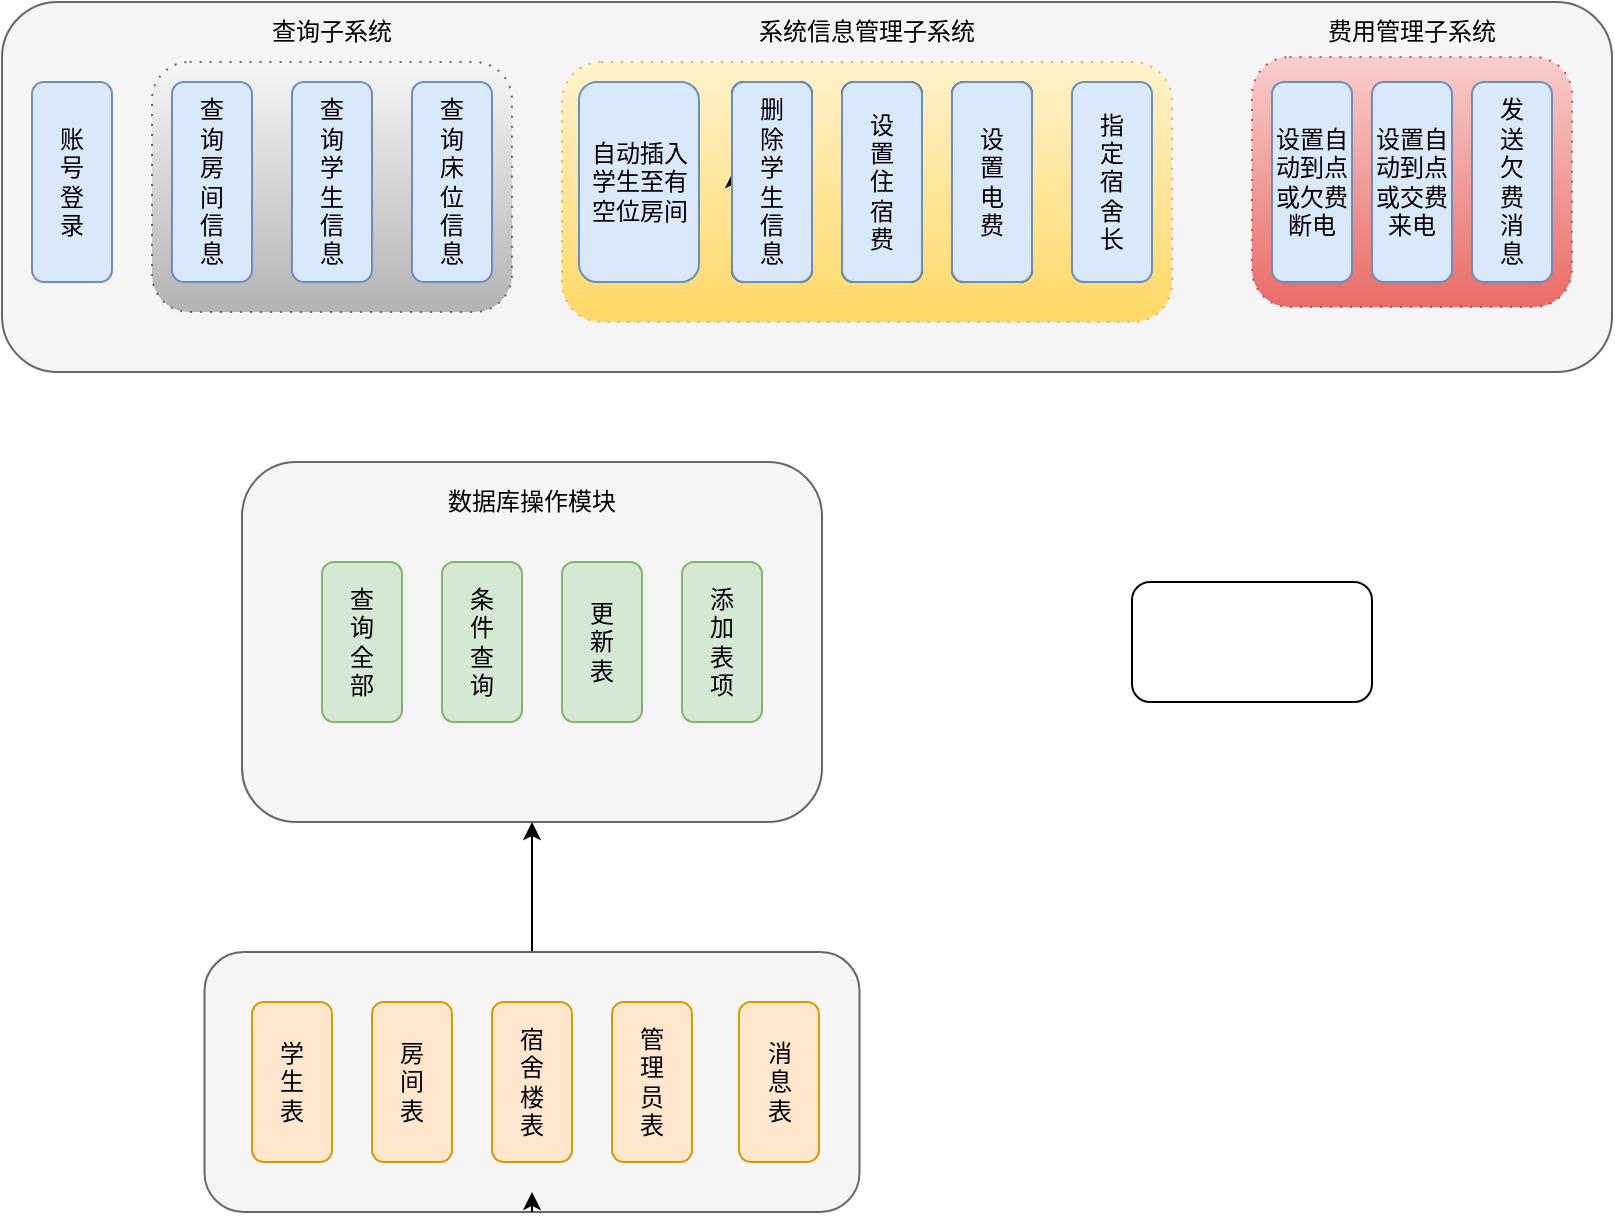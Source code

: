 <mxfile version="13.6.5" type="github">
  <diagram id="yEMy7lb2OtCyVYhWc74e" name="Page-1">
    <mxGraphModel dx="1102" dy="582" grid="1" gridSize="10" guides="1" tooltips="1" connect="1" arrows="1" fold="1" page="1" pageScale="1" pageWidth="1169" pageHeight="827" math="0" shadow="0">
      <root>
        <mxCell id="0" />
        <mxCell id="1" parent="0" />
        <mxCell id="TGmY8kts-XNQtiWyerlt-1" value="" style="rounded=1;whiteSpace=wrap;html=1;fillColor=#f5f5f5;strokeColor=#666666;fontColor=#333333;" parent="1" vertex="1">
          <mxGeometry x="25" y="140" width="805" height="185" as="geometry" />
        </mxCell>
        <mxCell id="fY6p8MWptXcg_yQPOpdN-1" value="" style="rounded=1;whiteSpace=wrap;html=1;fillColor=#f5f5f5;strokeColor=#666666;fontColor=#333333;" vertex="1" parent="1">
          <mxGeometry x="145" y="370" width="290" height="180" as="geometry" />
        </mxCell>
        <mxCell id="fY6p8MWptXcg_yQPOpdN-2" value="查&lt;br&gt;询&lt;br&gt;全&lt;br&gt;部" style="rounded=1;whiteSpace=wrap;html=1;rotation=0;fillColor=#d5e8d4;strokeColor=#82b366;" vertex="1" parent="1">
          <mxGeometry x="185" y="420" width="40" height="80" as="geometry" />
        </mxCell>
        <mxCell id="fY6p8MWptXcg_yQPOpdN-3" value="条&lt;br&gt;件&lt;br&gt;查&lt;br&gt;询" style="rounded=1;whiteSpace=wrap;html=1;fillColor=#d5e8d4;strokeColor=#82b366;" vertex="1" parent="1">
          <mxGeometry x="245" y="420" width="40" height="80" as="geometry" />
        </mxCell>
        <mxCell id="fY6p8MWptXcg_yQPOpdN-4" value="更&lt;br&gt;新&lt;br&gt;表" style="rounded=1;whiteSpace=wrap;html=1;fillColor=#d5e8d4;strokeColor=#82b366;" vertex="1" parent="1">
          <mxGeometry x="305" y="420" width="40" height="80" as="geometry" />
        </mxCell>
        <mxCell id="fY6p8MWptXcg_yQPOpdN-5" value="添&lt;br&gt;加&lt;br&gt;表&lt;br&gt;项" style="rounded=1;whiteSpace=wrap;html=1;fillColor=#d5e8d4;strokeColor=#82b366;" vertex="1" parent="1">
          <mxGeometry x="365" y="420" width="40" height="80" as="geometry" />
        </mxCell>
        <mxCell id="fY6p8MWptXcg_yQPOpdN-6" value="数据库操作模块" style="text;html=1;strokeColor=none;fillColor=none;align=center;verticalAlign=middle;whiteSpace=wrap;rounded=0;" vertex="1" parent="1">
          <mxGeometry x="235" y="380" width="110" height="20" as="geometry" />
        </mxCell>
        <mxCell id="fY6p8MWptXcg_yQPOpdN-9" style="edgeStyle=orthogonalEdgeStyle;rounded=0;orthogonalLoop=1;jettySize=auto;html=1;exitX=0.5;exitY=0;exitDx=0;exitDy=0;entryX=0.5;entryY=1;entryDx=0;entryDy=0;" edge="1" parent="1" source="fY6p8MWptXcg_yQPOpdN-7" target="fY6p8MWptXcg_yQPOpdN-1">
          <mxGeometry relative="1" as="geometry" />
        </mxCell>
        <mxCell id="fY6p8MWptXcg_yQPOpdN-7" value="" style="rounded=1;whiteSpace=wrap;html=1;fillColor=#f5f5f5;strokeColor=#666666;fontColor=#333333;" vertex="1" parent="1">
          <mxGeometry x="126.25" y="615" width="327.5" height="130" as="geometry" />
        </mxCell>
        <mxCell id="fY6p8MWptXcg_yQPOpdN-8" value="学&lt;br&gt;生&lt;br&gt;表" style="rounded=1;whiteSpace=wrap;html=1;fillColor=#ffe6cc;strokeColor=#d79b00;" vertex="1" parent="1">
          <mxGeometry x="150" y="640" width="40" height="80" as="geometry" />
        </mxCell>
        <mxCell id="fY6p8MWptXcg_yQPOpdN-10" value="房&lt;br&gt;间&lt;br&gt;表" style="rounded=1;whiteSpace=wrap;html=1;fillColor=#ffe6cc;strokeColor=#d79b00;" vertex="1" parent="1">
          <mxGeometry x="210" y="640" width="40" height="80" as="geometry" />
        </mxCell>
        <mxCell id="fY6p8MWptXcg_yQPOpdN-11" value="宿&lt;br&gt;舍&lt;br&gt;楼&lt;br&gt;表" style="rounded=1;whiteSpace=wrap;html=1;fillColor=#ffe6cc;strokeColor=#d79b00;" vertex="1" parent="1">
          <mxGeometry x="270" y="640" width="40" height="80" as="geometry" />
        </mxCell>
        <mxCell id="fY6p8MWptXcg_yQPOpdN-12" value="管&lt;br&gt;理&lt;br&gt;员&lt;br&gt;表" style="rounded=1;whiteSpace=wrap;html=1;fillColor=#ffe6cc;strokeColor=#d79b00;" vertex="1" parent="1">
          <mxGeometry x="330" y="640" width="40" height="80" as="geometry" />
        </mxCell>
        <mxCell id="fY6p8MWptXcg_yQPOpdN-13" style="edgeStyle=orthogonalEdgeStyle;rounded=0;orthogonalLoop=1;jettySize=auto;html=1;exitX=0.5;exitY=1;exitDx=0;exitDy=0;entryX=0.5;entryY=0.923;entryDx=0;entryDy=0;entryPerimeter=0;" edge="1" parent="1" source="fY6p8MWptXcg_yQPOpdN-7" target="fY6p8MWptXcg_yQPOpdN-7">
          <mxGeometry relative="1" as="geometry" />
        </mxCell>
        <mxCell id="fY6p8MWptXcg_yQPOpdN-16" value="消&lt;br&gt;息&lt;br&gt;表" style="rounded=1;whiteSpace=wrap;html=1;fillColor=#ffe6cc;strokeColor=#d79b00;" vertex="1" parent="1">
          <mxGeometry x="393.5" y="640" width="40" height="80" as="geometry" />
        </mxCell>
        <mxCell id="fY6p8MWptXcg_yQPOpdN-17" value="" style="rounded=1;whiteSpace=wrap;html=1;" vertex="1" parent="1">
          <mxGeometry x="590" y="430" width="120" height="60" as="geometry" />
        </mxCell>
        <mxCell id="fY6p8MWptXcg_yQPOpdN-19" value="账&lt;br&gt;号&lt;br&gt;登&lt;br&gt;录" style="rounded=1;whiteSpace=wrap;html=1;fillColor=#dae8fc;strokeColor=#6c8ebf;" vertex="1" parent="1">
          <mxGeometry x="40" y="180" width="40" height="100" as="geometry" />
        </mxCell>
        <mxCell id="fY6p8MWptXcg_yQPOpdN-39" value="" style="shape=ext;rounded=1;html=1;whiteSpace=wrap;dashed=1;dashPattern=1 4;gradientColor=#b3b3b3;fillColor=#f5f5f5;strokeColor=#666666;" vertex="1" parent="1">
          <mxGeometry x="100" y="170" width="180" height="125" as="geometry" />
        </mxCell>
        <mxCell id="fY6p8MWptXcg_yQPOpdN-33" value="查&lt;br&gt;询&lt;br&gt;房&lt;br&gt;间&lt;br&gt;信&lt;br&gt;息" style="rounded=1;whiteSpace=wrap;html=1;fillColor=#dae8fc;strokeColor=#6c8ebf;" vertex="1" parent="1">
          <mxGeometry x="110" y="180" width="40" height="100" as="geometry" />
        </mxCell>
        <mxCell id="fY6p8MWptXcg_yQPOpdN-34" value="查&lt;br&gt;询&lt;br&gt;学&lt;br&gt;生&lt;br&gt;信&lt;br&gt;息" style="rounded=1;whiteSpace=wrap;html=1;fillColor=#dae8fc;strokeColor=#6c8ebf;" vertex="1" parent="1">
          <mxGeometry x="170" y="180" width="40" height="100" as="geometry" />
        </mxCell>
        <mxCell id="fY6p8MWptXcg_yQPOpdN-41" value="查&lt;br&gt;询&lt;br&gt;床&lt;br&gt;位&lt;br&gt;信&lt;br&gt;息" style="rounded=1;whiteSpace=wrap;html=1;fillColor=#dae8fc;strokeColor=#6c8ebf;" vertex="1" parent="1">
          <mxGeometry x="230" y="180" width="40" height="100" as="geometry" />
        </mxCell>
        <mxCell id="fY6p8MWptXcg_yQPOpdN-45" value="删&lt;br&gt;除&lt;br&gt;学&lt;br&gt;生&lt;br&gt;信&lt;br&gt;息" style="rounded=1;whiteSpace=wrap;html=1;" vertex="1" parent="1">
          <mxGeometry x="390" y="180" width="40" height="100" as="geometry" />
        </mxCell>
        <mxCell id="fY6p8MWptXcg_yQPOpdN-46" value="设&lt;br&gt;置&lt;br&gt;住&lt;br&gt;宿&lt;br&gt;费" style="rounded=1;whiteSpace=wrap;html=1;" vertex="1" parent="1">
          <mxGeometry x="445" y="180" width="40" height="100" as="geometry" />
        </mxCell>
        <mxCell id="fY6p8MWptXcg_yQPOpdN-47" value="设&lt;br&gt;置&lt;br&gt;电&lt;br&gt;费" style="rounded=1;whiteSpace=wrap;html=1;" vertex="1" parent="1">
          <mxGeometry x="500" y="180" width="40" height="100" as="geometry" />
        </mxCell>
        <mxCell id="fY6p8MWptXcg_yQPOpdN-49" style="edgeStyle=orthogonalEdgeStyle;rounded=0;orthogonalLoop=1;jettySize=auto;html=1;exitX=0;exitY=0.5;exitDx=0;exitDy=0;entryX=0.025;entryY=0.44;entryDx=0;entryDy=0;entryPerimeter=0;" edge="1" parent="1" source="fY6p8MWptXcg_yQPOpdN-45" target="fY6p8MWptXcg_yQPOpdN-45">
          <mxGeometry relative="1" as="geometry" />
        </mxCell>
        <mxCell id="fY6p8MWptXcg_yQPOpdN-50" value="" style="shape=ext;rounded=1;html=1;whiteSpace=wrap;dashed=1;dashPattern=1 4;gradientColor=#ffd966;fillColor=#fff2cc;strokeColor=#d6b656;" vertex="1" parent="1">
          <mxGeometry x="305" y="170" width="305" height="130" as="geometry" />
        </mxCell>
        <mxCell id="fY6p8MWptXcg_yQPOpdN-51" style="edgeStyle=orthogonalEdgeStyle;rounded=0;orthogonalLoop=1;jettySize=auto;html=1;exitX=0;exitY=0.5;exitDx=0;exitDy=0;entryX=0.025;entryY=0.44;entryDx=0;entryDy=0;entryPerimeter=0;" edge="1" source="fY6p8MWptXcg_yQPOpdN-52" target="fY6p8MWptXcg_yQPOpdN-52" parent="1">
          <mxGeometry relative="1" as="geometry" />
        </mxCell>
        <mxCell id="fY6p8MWptXcg_yQPOpdN-52" value="删&lt;br&gt;除&lt;br&gt;学&lt;br&gt;生&lt;br&gt;信&lt;br&gt;息" style="rounded=1;whiteSpace=wrap;html=1;" vertex="1" parent="1">
          <mxGeometry x="390" y="180" width="40" height="100" as="geometry" />
        </mxCell>
        <mxCell id="fY6p8MWptXcg_yQPOpdN-53" value="设&lt;br&gt;置&lt;br&gt;住&lt;br&gt;宿&lt;br&gt;费" style="rounded=1;whiteSpace=wrap;html=1;" vertex="1" parent="1">
          <mxGeometry x="445" y="180" width="40" height="100" as="geometry" />
        </mxCell>
        <mxCell id="fY6p8MWptXcg_yQPOpdN-54" value="设&lt;br&gt;置&lt;br&gt;电&lt;br&gt;费" style="rounded=1;whiteSpace=wrap;html=1;" vertex="1" parent="1">
          <mxGeometry x="500" y="180" width="40" height="100" as="geometry" />
        </mxCell>
        <mxCell id="fY6p8MWptXcg_yQPOpdN-56" value="删&lt;br&gt;除&lt;br&gt;学&lt;br&gt;生&lt;br&gt;信&lt;br&gt;息" style="rounded=1;whiteSpace=wrap;html=1;fillColor=#dae8fc;strokeColor=#6c8ebf;" vertex="1" parent="1">
          <mxGeometry x="390" y="180" width="40" height="100" as="geometry" />
        </mxCell>
        <mxCell id="fY6p8MWptXcg_yQPOpdN-57" value="设&lt;br&gt;置&lt;br&gt;住&lt;br&gt;宿&lt;br&gt;费" style="rounded=1;whiteSpace=wrap;html=1;fillColor=#dae8fc;strokeColor=#6c8ebf;" vertex="1" parent="1">
          <mxGeometry x="445" y="180" width="40" height="100" as="geometry" />
        </mxCell>
        <mxCell id="fY6p8MWptXcg_yQPOpdN-58" value="设&lt;br&gt;置&lt;br&gt;电&lt;br&gt;费" style="rounded=1;whiteSpace=wrap;html=1;fillColor=#dae8fc;strokeColor=#6c8ebf;" vertex="1" parent="1">
          <mxGeometry x="500" y="180" width="40" height="100" as="geometry" />
        </mxCell>
        <mxCell id="fY6p8MWptXcg_yQPOpdN-35" value="自动插入学生至有空位房间" style="rounded=1;whiteSpace=wrap;html=1;fillColor=#dae8fc;strokeColor=#6c8ebf;" vertex="1" parent="1">
          <mxGeometry x="313.5" y="180" width="60" height="100" as="geometry" />
        </mxCell>
        <mxCell id="fY6p8MWptXcg_yQPOpdN-48" value="指&lt;br&gt;定&lt;br&gt;宿&lt;br&gt;舍&lt;br&gt;长" style="rounded=1;whiteSpace=wrap;html=1;fillColor=#dae8fc;strokeColor=#6c8ebf;" vertex="1" parent="1">
          <mxGeometry x="560" y="180" width="40" height="100" as="geometry" />
        </mxCell>
        <mxCell id="fY6p8MWptXcg_yQPOpdN-60" value="" style="shape=ext;rounded=1;html=1;whiteSpace=wrap;dashed=1;dashPattern=1 4;gradientColor=#ea6b66;fillColor=#f8cecc;strokeColor=#b85450;" vertex="1" parent="1">
          <mxGeometry x="650" y="167.5" width="160" height="125" as="geometry" />
        </mxCell>
        <mxCell id="fY6p8MWptXcg_yQPOpdN-43" value="设置自动到点或交费来电" style="rounded=1;whiteSpace=wrap;html=1;fillColor=#dae8fc;strokeColor=#6c8ebf;" vertex="1" parent="1">
          <mxGeometry x="710" y="180" width="40" height="100" as="geometry" />
        </mxCell>
        <mxCell id="fY6p8MWptXcg_yQPOpdN-37" value="设置自动到点或欠费断电" style="rounded=1;whiteSpace=wrap;html=1;fillColor=#dae8fc;strokeColor=#6c8ebf;" vertex="1" parent="1">
          <mxGeometry x="660" y="180" width="40" height="100" as="geometry" />
        </mxCell>
        <mxCell id="fY6p8MWptXcg_yQPOpdN-44" value="发&lt;br&gt;送&lt;br&gt;欠&lt;br&gt;费&lt;br&gt;消&lt;br&gt;息" style="rounded=1;whiteSpace=wrap;html=1;fillColor=#dae8fc;strokeColor=#6c8ebf;" vertex="1" parent="1">
          <mxGeometry x="760" y="180" width="40" height="100" as="geometry" />
        </mxCell>
        <mxCell id="fY6p8MWptXcg_yQPOpdN-61" value="查询子系统" style="text;html=1;strokeColor=none;fillColor=none;align=center;verticalAlign=middle;whiteSpace=wrap;rounded=0;" vertex="1" parent="1">
          <mxGeometry x="155" y="145" width="70" height="20" as="geometry" />
        </mxCell>
        <mxCell id="fY6p8MWptXcg_yQPOpdN-62" value="系统信息管理子系统" style="text;html=1;strokeColor=none;fillColor=none;align=center;verticalAlign=middle;whiteSpace=wrap;rounded=0;" vertex="1" parent="1">
          <mxGeometry x="390" y="145" width="135" height="20" as="geometry" />
        </mxCell>
        <mxCell id="fY6p8MWptXcg_yQPOpdN-63" value="费用管理子系统" style="text;html=1;strokeColor=none;fillColor=none;align=center;verticalAlign=middle;whiteSpace=wrap;rounded=0;" vertex="1" parent="1">
          <mxGeometry x="685" y="145" width="90" height="20" as="geometry" />
        </mxCell>
      </root>
    </mxGraphModel>
  </diagram>
</mxfile>
